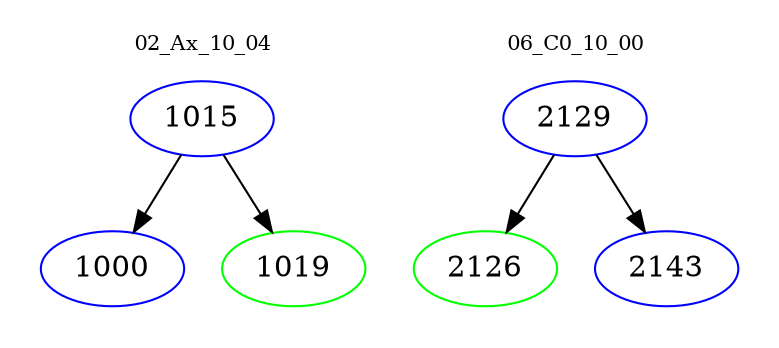 digraph{
subgraph cluster_0 {
color = white
label = "02_Ax_10_04";
fontsize=10;
T0_1015 [label="1015", color="blue"]
T0_1015 -> T0_1000 [color="black"]
T0_1000 [label="1000", color="blue"]
T0_1015 -> T0_1019 [color="black"]
T0_1019 [label="1019", color="green"]
}
subgraph cluster_1 {
color = white
label = "06_C0_10_00";
fontsize=10;
T1_2129 [label="2129", color="blue"]
T1_2129 -> T1_2126 [color="black"]
T1_2126 [label="2126", color="green"]
T1_2129 -> T1_2143 [color="black"]
T1_2143 [label="2143", color="blue"]
}
}
